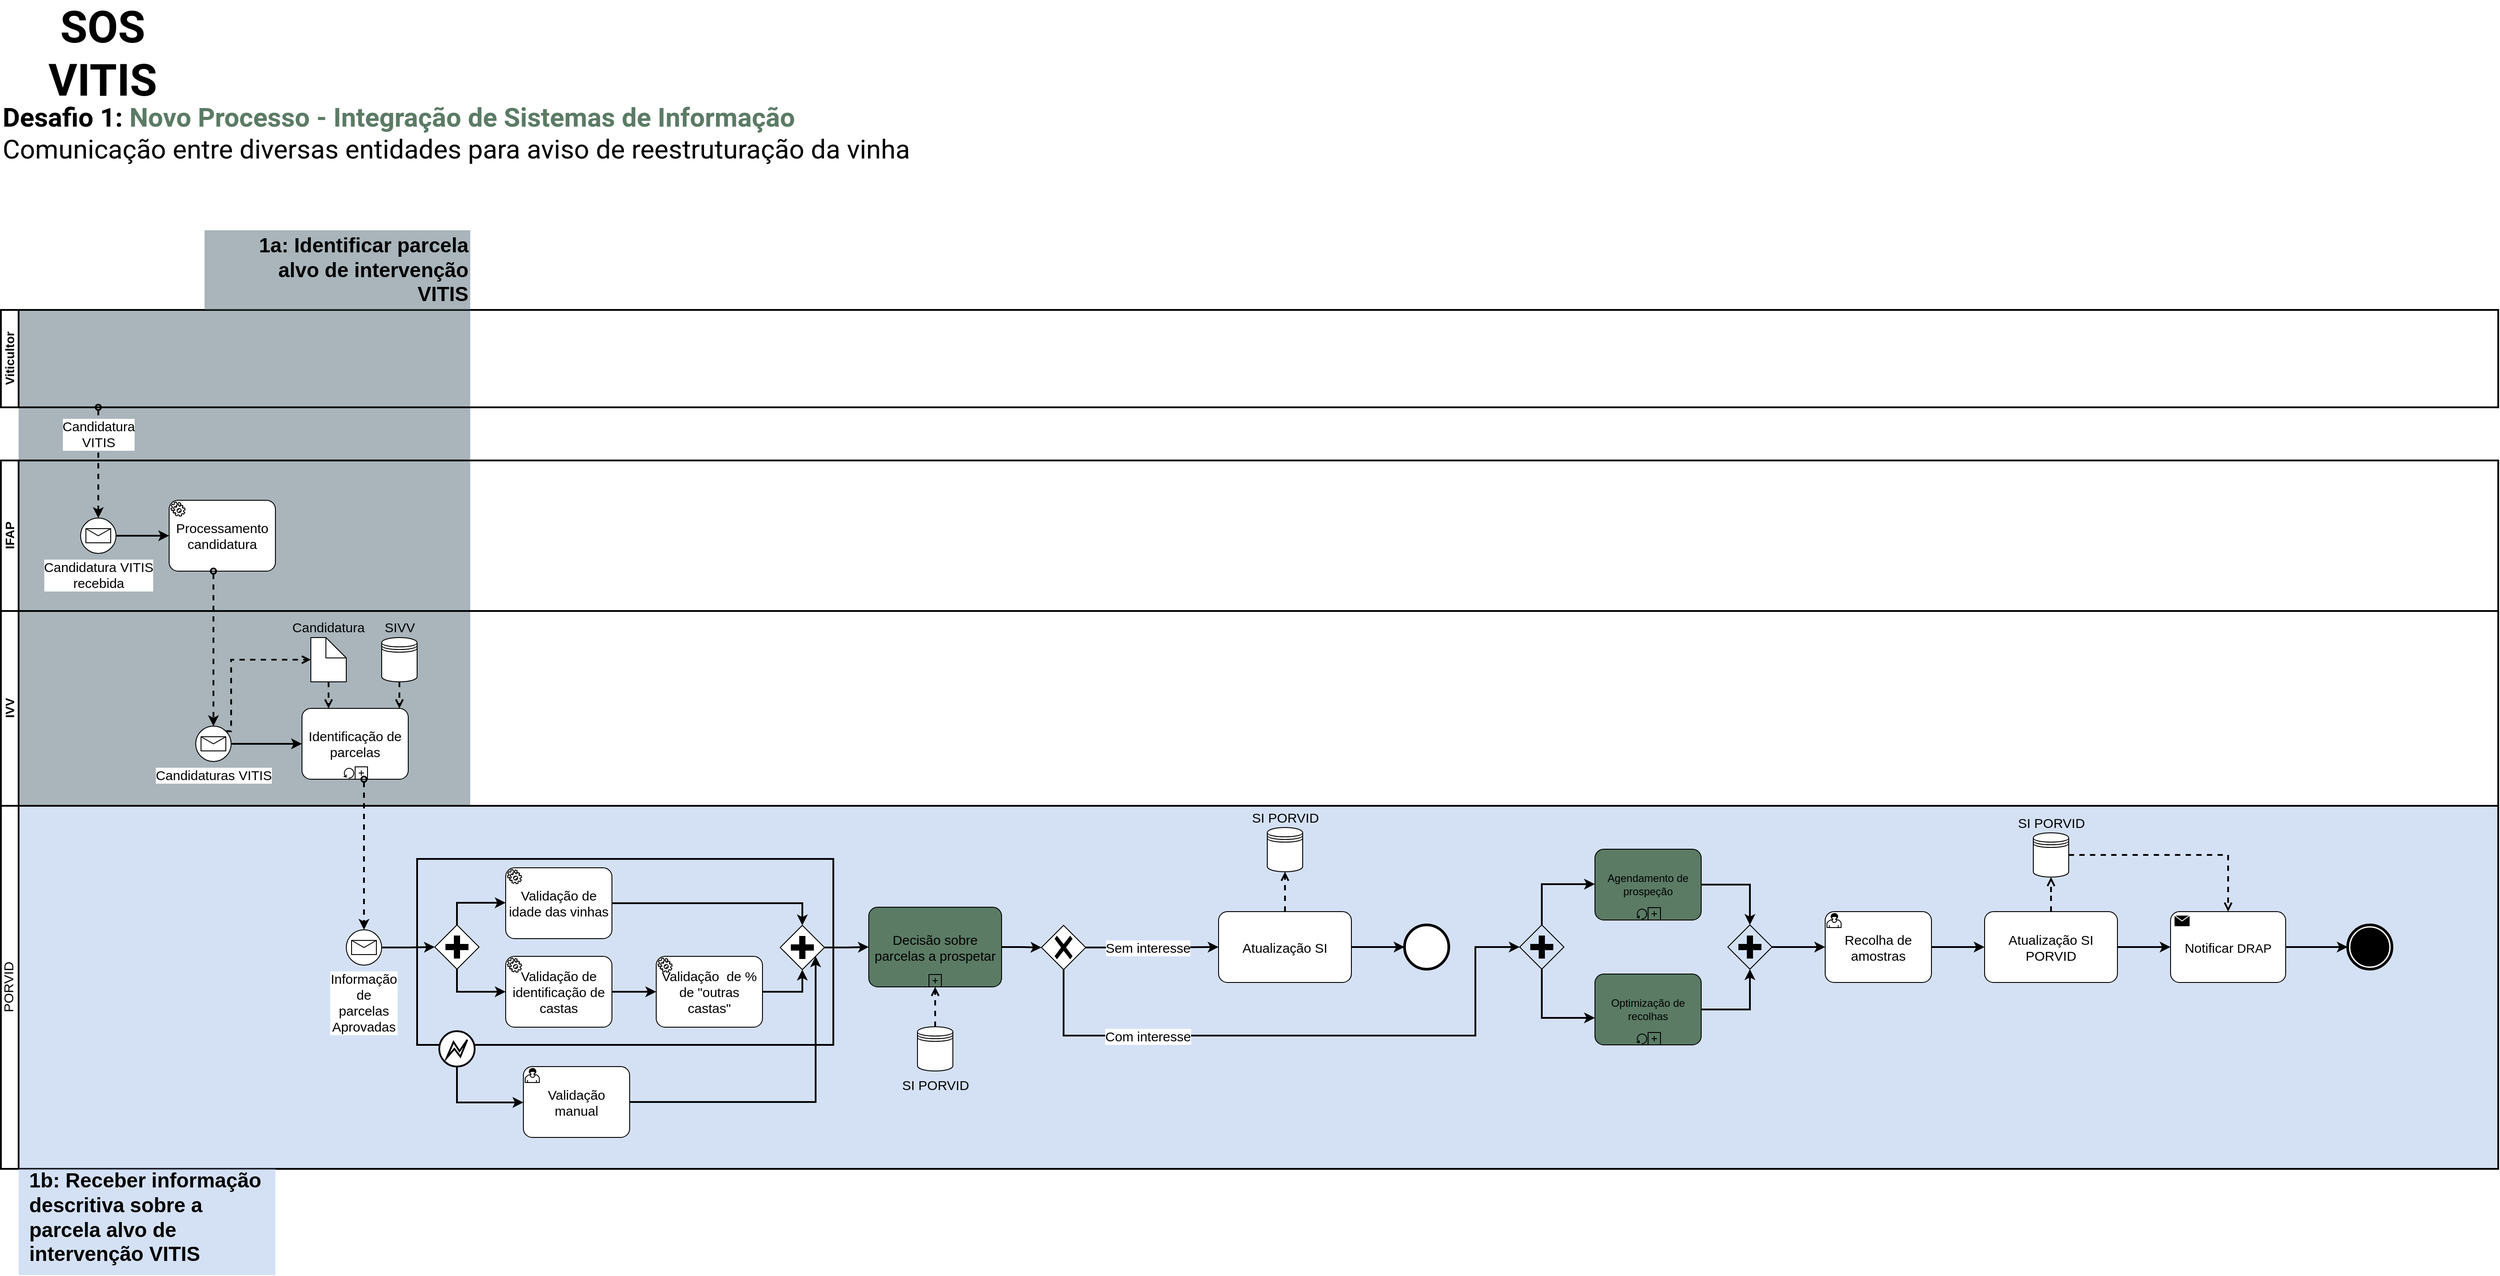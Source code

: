 <mxfile compressed="false" version="15.8.7" type="device">
  <diagram id="prtHgNgQTEPvFCAcTncT" name="Processos Alto Nível">
    <mxGraphModel dx="13500" dy="10913" grid="1" gridSize="10" guides="1" tooltips="1" connect="1" arrows="1" fold="1" page="1" pageScale="1" pageWidth="827" pageHeight="1169" math="0" shadow="0">
      <root>
        <mxCell id="0" />
        <mxCell id="1" parent="0" />
        <mxCell id="8Ae6zeDYgx-UutW48Nks-51" value="" style="rounded=0;whiteSpace=wrap;html=1;labelBackgroundColor=none;fontSize=20;strokeWidth=2;fillColor=#A9C4EB;gradientDirection=south;dashed=1;strokeColor=none;opacity=50;" vertex="1" parent="1">
          <mxGeometry x="60" y="930" width="2800" height="410" as="geometry" />
        </mxCell>
        <mxCell id="8Ae6zeDYgx-UutW48Nks-23" value="" style="rounded=0;whiteSpace=wrap;html=1;labelBackgroundColor=none;fontSize=20;strokeWidth=2;fillColor=#546d78;gradientDirection=south;dashed=1;strokeColor=none;opacity=50;" vertex="1" parent="1">
          <mxGeometry x="60" y="370" width="510" height="560" as="geometry" />
        </mxCell>
        <mxCell id="j8fhtU1hvzyhwvqFzkYq-1" value="&lt;b&gt;IFAP&lt;/b&gt;" style="swimlane;html=1;startSize=20;fontStyle=0;collapsible=0;horizontal=0;swimlaneLine=1;swimlaneFillColor=none;strokeWidth=2;rounded=0;shadow=0;glass=0;fontSize=14;fillColor=none;" parent="1" vertex="1">
          <mxGeometry x="40" y="540" width="2820" height="170" as="geometry" />
        </mxCell>
        <mxCell id="j8fhtU1hvzyhwvqFzkYq-11" style="edgeStyle=orthogonalEdgeStyle;rounded=0;orthogonalLoop=1;jettySize=auto;html=1;fontSize=15;startArrow=none;startFill=0;strokeWidth=2;" parent="j8fhtU1hvzyhwvqFzkYq-1" source="j8fhtU1hvzyhwvqFzkYq-7" target="j8fhtU1hvzyhwvqFzkYq-9" edge="1">
          <mxGeometry relative="1" as="geometry" />
        </mxCell>
        <mxCell id="j8fhtU1hvzyhwvqFzkYq-7" value="&lt;span style=&quot;font-family: &amp;#34;arial&amp;#34; , sans-serif ; font-size: 15px&quot;&gt;Candidatura VITIS&lt;br&gt;recebida&lt;br style=&quot;font-size: 15px&quot;&gt;&lt;/span&gt;" style="points=[[0.145,0.145,0],[0.5,0,0],[0.855,0.145,0],[1,0.5,0],[0.855,0.855,0],[0.5,1,0],[0.145,0.855,0],[0,0.5,0]];shape=mxgraph.bpmn.event;html=1;verticalLabelPosition=bottom;labelBackgroundColor=#ffffff;verticalAlign=top;align=center;perimeter=ellipsePerimeter;outlineConnect=0;aspect=fixed;outline=standard;symbol=message;rounded=0;shadow=0;glass=0;sketch=0;fontSize=15;" parent="j8fhtU1hvzyhwvqFzkYq-1" vertex="1">
          <mxGeometry x="90" y="65" width="40" height="40" as="geometry" />
        </mxCell>
        <mxCell id="j8fhtU1hvzyhwvqFzkYq-9" value="Processamento candidatura" style="points=[[0.25,0,0],[0.5,0,0],[0.75,0,0],[1,0.25,0],[1,0.5,0],[1,0.75,0],[0.75,1,0],[0.5,1,0],[0.25,1,0],[0,0.75,0],[0,0.5,0],[0,0.25,0]];shape=mxgraph.bpmn.task;whiteSpace=wrap;rectStyle=rounded;size=10;taskMarker=service;rounded=0;shadow=0;glass=0;sketch=0;fontSize=15;fillColor=default;" parent="j8fhtU1hvzyhwvqFzkYq-1" vertex="1">
          <mxGeometry x="190" y="45" width="120" height="80" as="geometry" />
        </mxCell>
        <mxCell id="j8fhtU1hvzyhwvqFzkYq-5" value="&lt;b&gt;Viticultor&lt;/b&gt;" style="swimlane;html=1;startSize=20;fontStyle=0;collapsible=0;horizontal=0;swimlaneLine=1;swimlaneFillColor=none;strokeWidth=2;rounded=0;shadow=0;glass=0;fontSize=14;fillColor=none;" parent="1" vertex="1">
          <mxGeometry x="40" y="370" width="2820" height="110" as="geometry" />
        </mxCell>
        <mxCell id="j8fhtU1hvzyhwvqFzkYq-8" value="&lt;span style=&quot;color: rgb(0, 0, 0); font-family: helvetica; font-size: 15px; font-style: normal; font-weight: 400; letter-spacing: normal; text-align: center; text-indent: 0px; text-transform: none; word-spacing: 0px; display: inline; float: none;&quot;&gt;Candidatura &lt;br&gt;VITIS&lt;/span&gt;" style="edgeStyle=orthogonalEdgeStyle;rounded=0;orthogonalLoop=1;jettySize=auto;html=1;entryX=0.5;entryY=0;entryDx=0;entryDy=0;entryPerimeter=0;fontSize=15;dashed=1;startArrow=oval;startFill=0;strokeWidth=2;labelBackgroundColor=default;" parent="1" target="j8fhtU1hvzyhwvqFzkYq-7" edge="1">
          <mxGeometry x="-0.52" relative="1" as="geometry">
            <mxPoint x="150" y="480" as="sourcePoint" />
            <Array as="points">
              <mxPoint x="150" y="480" />
            </Array>
            <mxPoint as="offset" />
          </mxGeometry>
        </mxCell>
        <mxCell id="j8fhtU1hvzyhwvqFzkYq-12" value="&lt;b&gt;IVV&lt;/b&gt;" style="swimlane;html=1;startSize=20;fontStyle=0;collapsible=0;horizontal=0;swimlaneLine=1;swimlaneFillColor=none;strokeWidth=2;rounded=0;shadow=0;glass=0;fontSize=14;fillColor=none;" parent="1" vertex="1">
          <mxGeometry x="40" y="710" width="2820" height="220" as="geometry" />
        </mxCell>
        <mxCell id="j8fhtU1hvzyhwvqFzkYq-19" value="" style="edgeStyle=orthogonalEdgeStyle;rounded=0;jumpStyle=none;orthogonalLoop=1;jettySize=auto;html=1;fontSize=15;startArrow=none;startFill=0;strokeWidth=2;" parent="j8fhtU1hvzyhwvqFzkYq-12" source="j8fhtU1hvzyhwvqFzkYq-14" target="j8fhtU1hvzyhwvqFzkYq-18" edge="1">
          <mxGeometry relative="1" as="geometry" />
        </mxCell>
        <mxCell id="j8fhtU1hvzyhwvqFzkYq-23" style="edgeStyle=orthogonalEdgeStyle;rounded=0;jumpStyle=none;orthogonalLoop=1;jettySize=auto;html=1;entryX=0;entryY=0.5;entryDx=0;entryDy=0;entryPerimeter=0;fontSize=15;startArrow=none;startFill=0;strokeWidth=2;dashed=1;endArrow=open;endFill=0;exitX=0.855;exitY=0.145;exitDx=0;exitDy=0;exitPerimeter=0;" parent="j8fhtU1hvzyhwvqFzkYq-12" source="j8fhtU1hvzyhwvqFzkYq-14" target="j8fhtU1hvzyhwvqFzkYq-22" edge="1">
          <mxGeometry relative="1" as="geometry">
            <Array as="points">
              <mxPoint x="260" y="136" />
              <mxPoint x="260" y="55" />
            </Array>
          </mxGeometry>
        </mxCell>
        <mxCell id="j8fhtU1hvzyhwvqFzkYq-14" value="&lt;font face=&quot;arial, sans-serif&quot;&gt;Candidaturas VITIS&lt;br&gt;&lt;/font&gt;" style="points=[[0.145,0.145,0],[0.5,0,0],[0.855,0.145,0],[1,0.5,0],[0.855,0.855,0],[0.5,1,0],[0.145,0.855,0],[0,0.5,0]];shape=mxgraph.bpmn.event;html=1;verticalLabelPosition=bottom;labelBackgroundColor=#ffffff;verticalAlign=top;align=center;perimeter=ellipsePerimeter;outlineConnect=0;aspect=fixed;outline=standard;symbol=message;rounded=0;shadow=0;glass=0;sketch=0;fontSize=15;" parent="j8fhtU1hvzyhwvqFzkYq-12" vertex="1">
          <mxGeometry x="220" y="130" width="40" height="40" as="geometry" />
        </mxCell>
        <mxCell id="j8fhtU1hvzyhwvqFzkYq-18" value="Identificação de parcelas" style="points=[[0.25,0,0],[0.5,0,0],[0.75,0,0],[1,0.25,0],[1,0.5,0],[1,0.75,0],[0.75,1,0],[0.5,1,0],[0.25,1,0],[0,0.75,0],[0,0.5,0],[0,0.25,0]];shape=mxgraph.bpmn.task;whiteSpace=wrap;rectStyle=rounded;size=10;taskMarker=abstract;isLoopStandard=1;isLoopSub=1;rounded=0;shadow=0;glass=0;sketch=0;fontSize=15;" parent="j8fhtU1hvzyhwvqFzkYq-12" vertex="1">
          <mxGeometry x="340" y="110" width="120" height="80" as="geometry" />
        </mxCell>
        <mxCell id="j8fhtU1hvzyhwvqFzkYq-24" style="edgeStyle=orthogonalEdgeStyle;rounded=0;jumpStyle=none;orthogonalLoop=1;jettySize=auto;html=1;dashed=1;fontSize=15;startArrow=none;startFill=0;endArrow=open;endFill=0;strokeWidth=2;" parent="j8fhtU1hvzyhwvqFzkYq-12" source="j8fhtU1hvzyhwvqFzkYq-22" target="j8fhtU1hvzyhwvqFzkYq-18" edge="1">
          <mxGeometry relative="1" as="geometry">
            <Array as="points">
              <mxPoint x="370" y="80" />
              <mxPoint x="370" y="80" />
            </Array>
          </mxGeometry>
        </mxCell>
        <mxCell id="j8fhtU1hvzyhwvqFzkYq-22" value="Candidatura" style="shape=mxgraph.bpmn.data;labelPosition=center;verticalLabelPosition=top;align=center;verticalAlign=bottom;whiteSpace=wrap;size=23;html=1;rounded=0;shadow=0;glass=0;sketch=0;fontSize=15;" parent="j8fhtU1hvzyhwvqFzkYq-12" vertex="1">
          <mxGeometry x="350" y="30" width="40" height="50" as="geometry" />
        </mxCell>
        <mxCell id="j8fhtU1hvzyhwvqFzkYq-29" style="edgeStyle=orthogonalEdgeStyle;rounded=0;jumpStyle=none;orthogonalLoop=1;jettySize=auto;html=1;fontSize=15;startArrow=none;startFill=0;endArrow=open;endFill=0;strokeWidth=2;dashed=1;" parent="j8fhtU1hvzyhwvqFzkYq-12" source="j8fhtU1hvzyhwvqFzkYq-27" target="j8fhtU1hvzyhwvqFzkYq-18" edge="1">
          <mxGeometry relative="1" as="geometry">
            <mxPoint x="600" y="120" as="targetPoint" />
            <Array as="points">
              <mxPoint x="450" y="90" />
              <mxPoint x="450" y="90" />
            </Array>
          </mxGeometry>
        </mxCell>
        <mxCell id="j8fhtU1hvzyhwvqFzkYq-27" value="SIVV" style="shape=datastore;labelPosition=center;verticalLabelPosition=top;align=center;verticalAlign=bottom;rounded=0;shadow=0;glass=0;sketch=0;fontSize=15;html=1;" parent="j8fhtU1hvzyhwvqFzkYq-12" vertex="1">
          <mxGeometry x="430" y="30" width="40" height="50" as="geometry" />
        </mxCell>
        <mxCell id="j8fhtU1hvzyhwvqFzkYq-16" style="edgeStyle=orthogonalEdgeStyle;rounded=0;orthogonalLoop=1;jettySize=auto;html=1;entryX=0.5;entryY=0;entryDx=0;entryDy=0;entryPerimeter=0;fontSize=15;startArrow=oval;startFill=0;strokeWidth=2;dashed=1;jumpStyle=none;" parent="1" source="j8fhtU1hvzyhwvqFzkYq-9" target="j8fhtU1hvzyhwvqFzkYq-14" edge="1">
          <mxGeometry relative="1" as="geometry">
            <Array as="points">
              <mxPoint x="280" y="800" />
              <mxPoint x="280" y="800" />
            </Array>
          </mxGeometry>
        </mxCell>
        <mxCell id="j8fhtU1hvzyhwvqFzkYq-30" value="PORVID" style="swimlane;html=1;startSize=20;fontStyle=0;collapsible=0;horizontal=0;swimlaneLine=1;swimlaneFillColor=none;strokeWidth=2;rounded=0;shadow=0;glass=0;sketch=0;fontSize=15;align=center;verticalAlign=bottom;fillColor=none;" parent="1" vertex="1">
          <mxGeometry x="40" y="930" width="2820" height="410" as="geometry" />
        </mxCell>
        <mxCell id="8Ae6zeDYgx-UutW48Nks-45" style="edgeStyle=orthogonalEdgeStyle;rounded=0;orthogonalLoop=1;jettySize=auto;html=1;fontSize=20;fontColor=#000000;endArrow=classic;endFill=1;strokeWidth=2;" edge="1" parent="j8fhtU1hvzyhwvqFzkYq-30" source="j8fhtU1hvzyhwvqFzkYq-31" target="8Ae6zeDYgx-UutW48Nks-5">
          <mxGeometry relative="1" as="geometry" />
        </mxCell>
        <mxCell id="j8fhtU1hvzyhwvqFzkYq-31" value="&lt;font face=&quot;arial, sans-serif&quot;&gt;Informação de parcelas Aprovadas&lt;br&gt;&lt;/font&gt;" style="points=[[0.145,0.145,0],[0.5,0,0],[0.855,0.145,0],[1,0.5,0],[0.855,0.855,0],[0.5,1,0],[0.145,0.855,0],[0,0.5,0]];shape=mxgraph.bpmn.event;html=1;verticalLabelPosition=bottom;labelBackgroundColor=#ffffff;verticalAlign=top;align=center;perimeter=ellipsePerimeter;outlineConnect=0;aspect=fixed;outline=standard;symbol=message;rounded=0;shadow=0;glass=0;sketch=0;fontSize=15;whiteSpace=wrap;" parent="j8fhtU1hvzyhwvqFzkYq-30" vertex="1">
          <mxGeometry x="390" y="140" width="40" height="40" as="geometry" />
        </mxCell>
        <mxCell id="j8fhtU1hvzyhwvqFzkYq-58" value="Sem interesse" style="edgeStyle=orthogonalEdgeStyle;rounded=0;jumpStyle=none;orthogonalLoop=1;jettySize=auto;html=1;fontSize=15;startArrow=none;startFill=0;endArrow=classic;endFill=1;strokeWidth=2;entryX=0;entryY=0.5;entryDx=0;entryDy=0;entryPerimeter=0;" parent="j8fhtU1hvzyhwvqFzkYq-30" source="j8fhtU1hvzyhwvqFzkYq-49" target="8Ae6zeDYgx-UutW48Nks-26" edge="1">
          <mxGeometry x="-0.067" relative="1" as="geometry">
            <mxPoint x="1455" y="160" as="targetPoint" />
            <mxPoint as="offset" />
          </mxGeometry>
        </mxCell>
        <mxCell id="j8fhtU1hvzyhwvqFzkYq-59" value="Com interesse" style="edgeStyle=orthogonalEdgeStyle;rounded=0;jumpStyle=none;orthogonalLoop=1;jettySize=auto;html=1;fontSize=15;startArrow=none;startFill=0;endArrow=classic;endFill=1;strokeWidth=2;" parent="j8fhtU1hvzyhwvqFzkYq-30" source="j8fhtU1hvzyhwvqFzkYq-49" target="j8fhtU1hvzyhwvqFzkYq-98" edge="1">
          <mxGeometry x="-0.508" relative="1" as="geometry">
            <mxPoint x="1285" y="449.5" as="targetPoint" />
            <Array as="points">
              <mxPoint x="1200" y="259.5" />
              <mxPoint x="1665" y="259.5" />
              <mxPoint x="1665" y="159.5" />
            </Array>
            <mxPoint as="offset" />
          </mxGeometry>
        </mxCell>
        <mxCell id="j8fhtU1hvzyhwvqFzkYq-49" value="" style="points=[[0.25,0.25,0],[0.5,0,0],[0.75,0.25,0],[1,0.5,0],[0.75,0.75,0],[0.5,1,0],[0.25,0.75,0],[0,0.5,0]];shape=mxgraph.bpmn.gateway2;html=1;verticalLabelPosition=bottom;labelBackgroundColor=#ffffff;verticalAlign=top;align=center;perimeter=rhombusPerimeter;outlineConnect=0;outline=none;symbol=none;gwType=exclusive;rounded=0;shadow=0;glass=0;sketch=0;fontSize=15;" parent="j8fhtU1hvzyhwvqFzkYq-30" vertex="1">
          <mxGeometry x="1175" y="135" width="50" height="50" as="geometry" />
        </mxCell>
        <mxCell id="j8fhtU1hvzyhwvqFzkYq-61" value="" style="points=[[0.145,0.145,0],[0.5,0,0],[0.855,0.145,0],[1,0.5,0],[0.855,0.855,0],[0.5,1,0],[0.145,0.855,0],[0,0.5,0]];shape=mxgraph.bpmn.event;html=1;verticalLabelPosition=bottom;labelBackgroundColor=#ffffff;verticalAlign=top;align=center;perimeter=ellipsePerimeter;outlineConnect=0;aspect=fixed;outline=end;symbol=terminate2;rounded=0;shadow=0;glass=0;sketch=0;fontSize=15;" parent="j8fhtU1hvzyhwvqFzkYq-30" vertex="1">
          <mxGeometry x="1585" y="134.5" width="50" height="50" as="geometry" />
        </mxCell>
        <mxCell id="IbKYtC_3RCh5xxz1OneK-45" style="edgeStyle=orthogonalEdgeStyle;rounded=0;orthogonalLoop=1;jettySize=auto;html=1;dashed=1;endArrow=open;endFill=0;strokeWidth=2;" parent="j8fhtU1hvzyhwvqFzkYq-30" source="j8fhtU1hvzyhwvqFzkYq-68" target="j8fhtU1hvzyhwvqFzkYq-91" edge="1">
          <mxGeometry relative="1" as="geometry" />
        </mxCell>
        <mxCell id="j8fhtU1hvzyhwvqFzkYq-68" value="SI PORVID" style="shape=datastore;labelPosition=center;verticalLabelPosition=bottom;align=center;verticalAlign=top;rounded=0;shadow=0;glass=0;sketch=0;fontSize=15;html=1;" parent="j8fhtU1hvzyhwvqFzkYq-30" vertex="1">
          <mxGeometry x="1035" y="249.5" width="40" height="50" as="geometry" />
        </mxCell>
        <mxCell id="8Ae6zeDYgx-UutW48Nks-33" style="edgeStyle=orthogonalEdgeStyle;rounded=0;orthogonalLoop=1;jettySize=auto;html=1;fontSize=20;fontColor=#000000;endArrow=classic;endFill=1;strokeWidth=2;" edge="1" parent="j8fhtU1hvzyhwvqFzkYq-30" source="j8fhtU1hvzyhwvqFzkYq-98" target="8Ae6zeDYgx-UutW48Nks-31">
          <mxGeometry relative="1" as="geometry">
            <Array as="points">
              <mxPoint x="1740" y="88.5" />
            </Array>
          </mxGeometry>
        </mxCell>
        <mxCell id="8Ae6zeDYgx-UutW48Nks-34" style="edgeStyle=orthogonalEdgeStyle;rounded=0;orthogonalLoop=1;jettySize=auto;html=1;fontSize=20;fontColor=#000000;endArrow=classic;endFill=1;strokeWidth=2;" edge="1" parent="j8fhtU1hvzyhwvqFzkYq-30" source="j8fhtU1hvzyhwvqFzkYq-98" target="al4PJ4pm5zgEQlfIhQZX-3">
          <mxGeometry relative="1" as="geometry">
            <Array as="points">
              <mxPoint x="1740" y="239.5" />
            </Array>
          </mxGeometry>
        </mxCell>
        <mxCell id="j8fhtU1hvzyhwvqFzkYq-98" value="" style="points=[[0.25,0.25,0],[0.5,0,0],[0.75,0.25,0],[1,0.5,0],[0.75,0.75,0],[0.5,1,0],[0.25,0.75,0],[0,0.5,0]];shape=mxgraph.bpmn.gateway2;html=1;verticalLabelPosition=bottom;labelBackgroundColor=#ffffff;verticalAlign=top;align=center;perimeter=rhombusPerimeter;outlineConnect=0;outline=none;symbol=none;gwType=parallel;rounded=0;shadow=0;glass=0;sketch=0;fontSize=15;fillColor=none;" parent="j8fhtU1hvzyhwvqFzkYq-30" vertex="1">
          <mxGeometry x="1715" y="134.5" width="50" height="50" as="geometry" />
        </mxCell>
        <mxCell id="IbKYtC_3RCh5xxz1OneK-177" style="edgeStyle=orthogonalEdgeStyle;rounded=0;jumpStyle=arc;orthogonalLoop=1;jettySize=auto;html=1;labelBackgroundColor=default;fontSize=15;startArrow=none;startFill=0;endArrow=classic;endFill=1;strokeWidth=2;" parent="j8fhtU1hvzyhwvqFzkYq-30" source="j8fhtU1hvzyhwvqFzkYq-77" target="IbKYtC_3RCh5xxz1OneK-175" edge="1">
          <mxGeometry relative="1" as="geometry" />
        </mxCell>
        <mxCell id="j8fhtU1hvzyhwvqFzkYq-77" value="Recolha de amostras" style="points=[[0.25,0,0],[0.5,0,0],[0.75,0,0],[1,0.25,0],[1,0.5,0],[1,0.75,0],[0.75,1,0],[0.5,1,0],[0.25,1,0],[0,0.75,0],[0,0.5,0],[0,0.25,0]];shape=mxgraph.bpmn.task;whiteSpace=wrap;rectStyle=rounded;size=10;taskMarker=user;rounded=0;shadow=0;glass=0;sketch=0;fontSize=15;align=center;verticalAlign=middle;html=1;" parent="j8fhtU1hvzyhwvqFzkYq-30" vertex="1">
          <mxGeometry x="2060" y="119.5" width="120" height="80" as="geometry" />
        </mxCell>
        <mxCell id="8Ae6zeDYgx-UutW48Nks-37" style="edgeStyle=orthogonalEdgeStyle;rounded=0;orthogonalLoop=1;jettySize=auto;html=1;fontSize=20;fontColor=#000000;endArrow=classic;endFill=1;strokeWidth=2;" edge="1" parent="j8fhtU1hvzyhwvqFzkYq-30" source="al4PJ4pm5zgEQlfIhQZX-3" target="8Ae6zeDYgx-UutW48Nks-35">
          <mxGeometry relative="1" as="geometry" />
        </mxCell>
        <mxCell id="al4PJ4pm5zgEQlfIhQZX-3" value="Optimização de recolhas" style="points=[[0.25,0,0],[0.5,0,0],[0.75,0,0],[1,0.25,0],[1,0.5,0],[1,0.75,0],[0.75,1,0],[0.5,1,0],[0.25,1,0],[0,0.75,0],[0,0.5,0],[0,0.25,0]];shape=mxgraph.bpmn.task;whiteSpace=wrap;rectStyle=rounded;size=10;taskMarker=abstract;isLoopStandard=1;isLoopSub=1;fillColor=#5b7b65;" parent="j8fhtU1hvzyhwvqFzkYq-30" vertex="1">
          <mxGeometry x="1800" y="190" width="120" height="80" as="geometry" />
        </mxCell>
        <mxCell id="IbKYtC_3RCh5xxz1OneK-46" style="edgeStyle=orthogonalEdgeStyle;rounded=0;orthogonalLoop=1;jettySize=auto;html=1;endArrow=classic;endFill=1;strokeWidth=2;" parent="j8fhtU1hvzyhwvqFzkYq-30" source="j8fhtU1hvzyhwvqFzkYq-91" target="j8fhtU1hvzyhwvqFzkYq-49" edge="1">
          <mxGeometry relative="1" as="geometry" />
        </mxCell>
        <mxCell id="j8fhtU1hvzyhwvqFzkYq-91" value="&lt;span&gt;Decisão sobre parcelas a prospetar&lt;/span&gt;" style="points=[[0.25,0,0],[0.5,0,0],[0.75,0,0],[1,0.25,0],[1,0.5,0],[1,0.75,0],[0.75,1,0],[0.5,1,0],[0.25,1,0],[0,0.75,0],[0,0.5,0],[0,0.25,0]];shape=mxgraph.bpmn.task;whiteSpace=wrap;rectStyle=rounded;size=10;taskMarker=abstract;isLoopSub=1;rounded=0;shadow=0;glass=0;sketch=0;fontSize=15;align=center;verticalAlign=middle;html=1;fillColor=#5B7B65;strokeColor=default;" parent="j8fhtU1hvzyhwvqFzkYq-30" vertex="1">
          <mxGeometry x="980" y="114.5" width="150" height="90" as="geometry" />
        </mxCell>
        <mxCell id="IbKYtC_3RCh5xxz1OneK-184" style="edgeStyle=orthogonalEdgeStyle;rounded=0;jumpStyle=arc;orthogonalLoop=1;jettySize=auto;html=1;labelBackgroundColor=default;fontSize=15;startArrow=none;startFill=0;endArrow=open;endFill=0;strokeWidth=2;dashed=1;" parent="j8fhtU1hvzyhwvqFzkYq-30" source="IbKYtC_3RCh5xxz1OneK-175" target="IbKYtC_3RCh5xxz1OneK-182" edge="1">
          <mxGeometry relative="1" as="geometry" />
        </mxCell>
        <mxCell id="IbKYtC_3RCh5xxz1OneK-186" style="edgeStyle=orthogonalEdgeStyle;rounded=0;jumpStyle=arc;orthogonalLoop=1;jettySize=auto;html=1;labelBackgroundColor=default;fontSize=15;startArrow=none;startFill=0;endArrow=classic;endFill=1;strokeWidth=2;" parent="j8fhtU1hvzyhwvqFzkYq-30" source="IbKYtC_3RCh5xxz1OneK-175" target="IbKYtC_3RCh5xxz1OneK-185" edge="1">
          <mxGeometry relative="1" as="geometry" />
        </mxCell>
        <mxCell id="IbKYtC_3RCh5xxz1OneK-175" value="Atualização SI PORVID" style="points=[[0.25,0,0],[0.5,0,0],[0.75,0,0],[1,0.25,0],[1,0.5,0],[1,0.75,0],[0.75,1,0],[0.5,1,0],[0.25,1,0],[0,0.75,0],[0,0.5,0],[0,0.25,0]];shape=mxgraph.bpmn.task;whiteSpace=wrap;rectStyle=rounded;size=10;taskMarker=abstract;rounded=0;shadow=0;glass=0;sketch=0;fontSize=15;align=center;verticalAlign=middle;html=1;" parent="j8fhtU1hvzyhwvqFzkYq-30" vertex="1">
          <mxGeometry x="2240" y="119.5" width="150" height="80" as="geometry" />
        </mxCell>
        <mxCell id="8Ae6zeDYgx-UutW48Nks-49" style="edgeStyle=orthogonalEdgeStyle;rounded=0;orthogonalLoop=1;jettySize=auto;html=1;fontSize=20;fontColor=#000000;endArrow=open;endFill=0;strokeWidth=2;dashed=1;" edge="1" parent="j8fhtU1hvzyhwvqFzkYq-30" source="IbKYtC_3RCh5xxz1OneK-182" target="IbKYtC_3RCh5xxz1OneK-185">
          <mxGeometry relative="1" as="geometry" />
        </mxCell>
        <mxCell id="IbKYtC_3RCh5xxz1OneK-182" value="SI PORVID" style="shape=datastore;labelPosition=center;verticalLabelPosition=top;align=center;verticalAlign=bottom;rounded=0;shadow=0;glass=0;sketch=0;fontSize=15;html=1;" parent="j8fhtU1hvzyhwvqFzkYq-30" vertex="1">
          <mxGeometry x="2295" y="30.5" width="40" height="50" as="geometry" />
        </mxCell>
        <mxCell id="IbKYtC_3RCh5xxz1OneK-185" value="Notificar&amp;nbsp;&lt;span style=&quot;font-size: 14px&quot;&gt;DRAP&lt;/span&gt;" style="points=[[0.25,0,0],[0.5,0,0],[0.75,0,0],[1,0.25,0],[1,0.5,0],[1,0.75,0],[0.75,1,0],[0.5,1,0],[0.25,1,0],[0,0.75,0],[0,0.5,0],[0,0.25,0]];shape=mxgraph.bpmn.task;whiteSpace=wrap;rectStyle=rounded;size=10;taskMarker=send;rounded=0;shadow=0;glass=0;sketch=0;fontSize=15;align=center;verticalAlign=middle;html=1;" parent="j8fhtU1hvzyhwvqFzkYq-30" vertex="1">
          <mxGeometry x="2450" y="119.5" width="130" height="80" as="geometry" />
        </mxCell>
        <mxCell id="8Ae6zeDYgx-UutW48Nks-5" value="" style="points=[[0.25,0.25,0],[0.5,0,0],[0.75,0.25,0],[1,0.5,0],[0.75,0.75,0],[0.5,1,0],[0.25,0.75,0],[0,0.5,0]];shape=mxgraph.bpmn.gateway2;html=1;verticalLabelPosition=bottom;labelBackgroundColor=#ffffff;verticalAlign=top;align=center;perimeter=rhombusPerimeter;outlineConnect=0;outline=none;symbol=none;gwType=parallel;rounded=0;shadow=0;glass=0;sketch=0;fontSize=15;" vertex="1" parent="j8fhtU1hvzyhwvqFzkYq-30">
          <mxGeometry x="490" y="134.5" width="50" height="50" as="geometry" />
        </mxCell>
        <mxCell id="8Ae6zeDYgx-UutW48Nks-8" value="Validação de identificação de castas" style="points=[[0.25,0,0],[0.5,0,0],[0.75,0,0],[1,0.25,0],[1,0.5,0],[1,0.75,0],[0.75,1,0],[0.5,1,0],[0.25,1,0],[0,0.75,0],[0,0.5,0],[0,0.25,0]];shape=mxgraph.bpmn.task;whiteSpace=wrap;rectStyle=rounded;size=10;taskMarker=service;rounded=0;shadow=0;glass=0;sketch=0;fontSize=15;align=center;verticalAlign=middle;html=1;" vertex="1" parent="j8fhtU1hvzyhwvqFzkYq-30">
          <mxGeometry x="570" y="170" width="120" height="80" as="geometry" />
        </mxCell>
        <mxCell id="8Ae6zeDYgx-UutW48Nks-4" style="edgeStyle=orthogonalEdgeStyle;rounded=0;jumpStyle=none;orthogonalLoop=1;jettySize=auto;html=1;fontSize=15;startArrow=none;startFill=0;endArrow=classic;endFill=1;strokeWidth=2;entryX=0;entryY=0.5;entryDx=0;entryDy=0;entryPerimeter=0;" edge="1" parent="j8fhtU1hvzyhwvqFzkYq-30" source="8Ae6zeDYgx-UutW48Nks-5" target="8Ae6zeDYgx-UutW48Nks-8">
          <mxGeometry relative="1" as="geometry">
            <mxPoint x="463" y="-660.5" as="targetPoint" />
            <Array as="points">
              <mxPoint x="515" y="209.5" />
            </Array>
          </mxGeometry>
        </mxCell>
        <mxCell id="8Ae6zeDYgx-UutW48Nks-46" style="edgeStyle=orthogonalEdgeStyle;rounded=0;orthogonalLoop=1;jettySize=auto;html=1;fontSize=20;fontColor=#000000;endArrow=classic;endFill=1;strokeWidth=2;" edge="1" parent="j8fhtU1hvzyhwvqFzkYq-30" source="8Ae6zeDYgx-UutW48Nks-10" target="8Ae6zeDYgx-UutW48Nks-12">
          <mxGeometry relative="1" as="geometry">
            <Array as="points">
              <mxPoint x="905" y="210" />
            </Array>
          </mxGeometry>
        </mxCell>
        <mxCell id="8Ae6zeDYgx-UutW48Nks-10" value="Validação&amp;nbsp; de % de &quot;outras castas&quot;" style="points=[[0.25,0,0],[0.5,0,0],[0.75,0,0],[1,0.25,0],[1,0.5,0],[1,0.75,0],[0.75,1,0],[0.5,1,0],[0.25,1,0],[0,0.75,0],[0,0.5,0],[0,0.25,0]];shape=mxgraph.bpmn.task;whiteSpace=wrap;rectStyle=rounded;size=10;taskMarker=service;rounded=0;shadow=0;glass=0;sketch=0;fontSize=15;align=center;verticalAlign=middle;html=1;" vertex="1" parent="j8fhtU1hvzyhwvqFzkYq-30">
          <mxGeometry x="740" y="170" width="120" height="80" as="geometry" />
        </mxCell>
        <mxCell id="8Ae6zeDYgx-UutW48Nks-7" style="edgeStyle=orthogonalEdgeStyle;rounded=0;jumpStyle=none;orthogonalLoop=1;jettySize=auto;html=1;fontSize=15;startArrow=none;startFill=0;endArrow=classic;endFill=1;strokeWidth=2;" edge="1" parent="j8fhtU1hvzyhwvqFzkYq-30" source="8Ae6zeDYgx-UutW48Nks-8" target="8Ae6zeDYgx-UutW48Nks-10">
          <mxGeometry relative="1" as="geometry" />
        </mxCell>
        <mxCell id="8Ae6zeDYgx-UutW48Nks-22" style="edgeStyle=orthogonalEdgeStyle;rounded=0;orthogonalLoop=1;jettySize=auto;html=1;fontSize=40;fontColor=#546d78;strokeWidth=2;" edge="1" parent="j8fhtU1hvzyhwvqFzkYq-30" source="8Ae6zeDYgx-UutW48Nks-12" target="j8fhtU1hvzyhwvqFzkYq-91">
          <mxGeometry relative="1" as="geometry" />
        </mxCell>
        <mxCell id="8Ae6zeDYgx-UutW48Nks-12" value="" style="points=[[0.25,0.25,0],[0.5,0,0],[0.75,0.25,0],[1,0.5,0],[0.75,0.75,0],[0.5,1,0],[0.25,0.75,0],[0,0.5,0]];shape=mxgraph.bpmn.gateway2;html=1;verticalLabelPosition=bottom;labelBackgroundColor=#ffffff;verticalAlign=top;align=center;perimeter=rhombusPerimeter;outlineConnect=0;outline=none;symbol=none;gwType=parallel;rounded=0;shadow=0;glass=0;sketch=0;fontSize=15;" vertex="1" parent="j8fhtU1hvzyhwvqFzkYq-30">
          <mxGeometry x="880" y="135" width="50" height="50" as="geometry" />
        </mxCell>
        <mxCell id="8Ae6zeDYgx-UutW48Nks-47" style="edgeStyle=orthogonalEdgeStyle;rounded=0;orthogonalLoop=1;jettySize=auto;html=1;fontSize=20;fontColor=#000000;endArrow=classic;endFill=1;strokeWidth=2;" edge="1" parent="j8fhtU1hvzyhwvqFzkYq-30" source="8Ae6zeDYgx-UutW48Nks-17" target="8Ae6zeDYgx-UutW48Nks-12">
          <mxGeometry relative="1" as="geometry">
            <Array as="points">
              <mxPoint x="905" y="110" />
            </Array>
          </mxGeometry>
        </mxCell>
        <mxCell id="8Ae6zeDYgx-UutW48Nks-17" value="Validação de idade das vinhas" style="points=[[0.25,0,0],[0.5,0,0],[0.75,0,0],[1,0.25,0],[1,0.5,0],[1,0.75,0],[0.75,1,0],[0.5,1,0],[0.25,1,0],[0,0.75,0],[0,0.5,0],[0,0.25,0]];shape=mxgraph.bpmn.task;whiteSpace=wrap;rectStyle=rounded;size=10;taskMarker=service;rounded=0;shadow=0;glass=0;sketch=0;fontSize=15;align=center;verticalAlign=middle;html=1;" vertex="1" parent="j8fhtU1hvzyhwvqFzkYq-30">
          <mxGeometry x="570" y="70" width="120" height="80" as="geometry" />
        </mxCell>
        <mxCell id="8Ae6zeDYgx-UutW48Nks-3" style="edgeStyle=orthogonalEdgeStyle;rounded=0;jumpStyle=none;orthogonalLoop=1;jettySize=auto;html=1;fontSize=15;startArrow=none;startFill=0;endArrow=classic;endFill=1;strokeWidth=2;" edge="1" parent="j8fhtU1hvzyhwvqFzkYq-30" source="8Ae6zeDYgx-UutW48Nks-5" target="8Ae6zeDYgx-UutW48Nks-17">
          <mxGeometry relative="1" as="geometry">
            <Array as="points">
              <mxPoint x="515" y="109.5" />
            </Array>
            <mxPoint x="553" y="-930.5" as="targetPoint" />
          </mxGeometry>
        </mxCell>
        <mxCell id="8Ae6zeDYgx-UutW48Nks-29" style="edgeStyle=orthogonalEdgeStyle;rounded=0;orthogonalLoop=1;jettySize=auto;html=1;fontSize=20;fontColor=#000000;strokeWidth=2;endArrow=open;endFill=0;dashed=1;" edge="1" parent="j8fhtU1hvzyhwvqFzkYq-30" source="8Ae6zeDYgx-UutW48Nks-26" target="8Ae6zeDYgx-UutW48Nks-27">
          <mxGeometry relative="1" as="geometry" />
        </mxCell>
        <mxCell id="8Ae6zeDYgx-UutW48Nks-30" style="edgeStyle=orthogonalEdgeStyle;rounded=0;orthogonalLoop=1;jettySize=auto;html=1;fontSize=20;fontColor=#000000;endArrow=classic;endFill=1;strokeWidth=2;" edge="1" parent="j8fhtU1hvzyhwvqFzkYq-30" source="8Ae6zeDYgx-UutW48Nks-26" target="j8fhtU1hvzyhwvqFzkYq-61">
          <mxGeometry relative="1" as="geometry" />
        </mxCell>
        <mxCell id="8Ae6zeDYgx-UutW48Nks-26" value="Atualização SI" style="points=[[0.25,0,0],[0.5,0,0],[0.75,0,0],[1,0.25,0],[1,0.5,0],[1,0.75,0],[0.75,1,0],[0.5,1,0],[0.25,1,0],[0,0.75,0],[0,0.5,0],[0,0.25,0]];shape=mxgraph.bpmn.task;whiteSpace=wrap;rectStyle=rounded;size=10;taskMarker=abstract;rounded=0;shadow=0;glass=0;sketch=0;fontSize=15;align=center;verticalAlign=middle;html=1;" vertex="1" parent="j8fhtU1hvzyhwvqFzkYq-30">
          <mxGeometry x="1375" y="119.5" width="150" height="80" as="geometry" />
        </mxCell>
        <mxCell id="8Ae6zeDYgx-UutW48Nks-27" value="SI PORVID" style="shape=datastore;labelPosition=center;verticalLabelPosition=top;align=center;verticalAlign=bottom;rounded=0;shadow=0;glass=0;sketch=0;fontSize=15;html=1;" vertex="1" parent="j8fhtU1hvzyhwvqFzkYq-30">
          <mxGeometry x="1430" y="24.5" width="40" height="50" as="geometry" />
        </mxCell>
        <mxCell id="8Ae6zeDYgx-UutW48Nks-36" style="edgeStyle=orthogonalEdgeStyle;rounded=0;orthogonalLoop=1;jettySize=auto;html=1;fontSize=20;fontColor=#000000;endArrow=classic;endFill=1;strokeWidth=2;" edge="1" parent="j8fhtU1hvzyhwvqFzkYq-30" source="8Ae6zeDYgx-UutW48Nks-31" target="8Ae6zeDYgx-UutW48Nks-35">
          <mxGeometry relative="1" as="geometry" />
        </mxCell>
        <mxCell id="8Ae6zeDYgx-UutW48Nks-31" value="Agendamento de prospeção" style="points=[[0.25,0,0],[0.5,0,0],[0.75,0,0],[1,0.25,0],[1,0.5,0],[1,0.75,0],[0.75,1,0],[0.5,1,0],[0.25,1,0],[0,0.75,0],[0,0.5,0],[0,0.25,0]];shape=mxgraph.bpmn.task;whiteSpace=wrap;rectStyle=rounded;size=10;taskMarker=abstract;isLoopStandard=1;isLoopSub=1;fillColor=#5b7b65;" vertex="1" parent="j8fhtU1hvzyhwvqFzkYq-30">
          <mxGeometry x="1800" y="49" width="120" height="80" as="geometry" />
        </mxCell>
        <mxCell id="8Ae6zeDYgx-UutW48Nks-38" style="edgeStyle=orthogonalEdgeStyle;rounded=0;orthogonalLoop=1;jettySize=auto;html=1;fontSize=20;fontColor=#000000;endArrow=classic;endFill=1;strokeWidth=2;" edge="1" parent="j8fhtU1hvzyhwvqFzkYq-30" source="8Ae6zeDYgx-UutW48Nks-35" target="j8fhtU1hvzyhwvqFzkYq-77">
          <mxGeometry relative="1" as="geometry" />
        </mxCell>
        <mxCell id="8Ae6zeDYgx-UutW48Nks-35" value="" style="points=[[0.25,0.25,0],[0.5,0,0],[0.75,0.25,0],[1,0.5,0],[0.75,0.75,0],[0.5,1,0],[0.25,0.75,0],[0,0.5,0]];shape=mxgraph.bpmn.gateway2;html=1;verticalLabelPosition=bottom;labelBackgroundColor=#ffffff;verticalAlign=top;align=center;perimeter=rhombusPerimeter;outlineConnect=0;outline=none;symbol=none;gwType=parallel;rounded=0;shadow=0;glass=0;sketch=0;fontSize=15;fillColor=none;" vertex="1" parent="j8fhtU1hvzyhwvqFzkYq-30">
          <mxGeometry x="1950" y="134.5" width="50" height="50" as="geometry" />
        </mxCell>
        <mxCell id="IbKYtC_3RCh5xxz1OneK-66" value="" style="points=[[0.145,0.145,0],[0.5,0,0],[0.855,0.145,0],[1,0.5,0],[0.855,0.855,0],[0.5,1,0],[0.145,0.855,0],[0,0.5,0]];shape=mxgraph.bpmn.event;html=1;verticalLabelPosition=bottom;labelBackgroundColor=#ffffff;verticalAlign=top;align=center;perimeter=ellipsePerimeter;outlineConnect=0;aspect=fixed;outline=end;symbol=terminate;fontSize=15;" parent="j8fhtU1hvzyhwvqFzkYq-30" vertex="1">
          <mxGeometry x="2650" y="134.5" width="50" height="50" as="geometry" />
        </mxCell>
        <mxCell id="IbKYtC_3RCh5xxz1OneK-187" style="edgeStyle=orthogonalEdgeStyle;rounded=0;jumpStyle=arc;orthogonalLoop=1;jettySize=auto;html=1;labelBackgroundColor=default;fontSize=15;startArrow=none;startFill=0;endArrow=classic;endFill=1;strokeWidth=2;" parent="j8fhtU1hvzyhwvqFzkYq-30" source="IbKYtC_3RCh5xxz1OneK-185" target="IbKYtC_3RCh5xxz1OneK-66" edge="1">
          <mxGeometry relative="1" as="geometry">
            <mxPoint x="2640.0" y="159.5" as="targetPoint" />
          </mxGeometry>
        </mxCell>
        <mxCell id="8Ae6zeDYgx-UutW48Nks-42" value="" style="swimlane;html=1;startSize=20;fontStyle=0;collapsible=0;horizontal=1;swimlaneLine=0;fillColor=none;fontSize=20;fontColor=#000000;strokeColor=default;strokeWidth=2;" vertex="1" parent="j8fhtU1hvzyhwvqFzkYq-30">
          <mxGeometry x="470" y="60" width="470" height="210" as="geometry" />
        </mxCell>
        <mxCell id="8Ae6zeDYgx-UutW48Nks-44" style="edgeStyle=orthogonalEdgeStyle;rounded=0;orthogonalLoop=1;jettySize=auto;html=1;fontSize=20;fontColor=#000000;endArrow=classic;endFill=1;strokeWidth=2;" edge="1" parent="j8fhtU1hvzyhwvqFzkYq-30" source="8Ae6zeDYgx-UutW48Nks-43" target="8Ae6zeDYgx-UutW48Nks-39">
          <mxGeometry relative="1" as="geometry">
            <Array as="points">
              <mxPoint x="515" y="335" />
            </Array>
          </mxGeometry>
        </mxCell>
        <mxCell id="8Ae6zeDYgx-UutW48Nks-43" value="" style="points=[[0.145,0.145,0],[0.5,0,0],[0.855,0.145,0],[1,0.5,0],[0.855,0.855,0],[0.5,1,0],[0.145,0.855,0],[0,0.5,0]];shape=mxgraph.bpmn.event;html=1;verticalLabelPosition=bottom;labelBackgroundColor=#ffffff;verticalAlign=top;align=center;perimeter=ellipsePerimeter;outlineConnect=0;aspect=fixed;outline=eventInt;symbol=error;fontSize=20;fontColor=#000000;strokeColor=default;strokeWidth=2;fillColor=#FFFFFF;" vertex="1" parent="j8fhtU1hvzyhwvqFzkYq-30">
          <mxGeometry x="495" y="254.5" width="40" height="40" as="geometry" />
        </mxCell>
        <mxCell id="8Ae6zeDYgx-UutW48Nks-39" value="Validação manual" style="points=[[0.25,0,0],[0.5,0,0],[0.75,0,0],[1,0.25,0],[1,0.5,0],[1,0.75,0],[0.75,1,0],[0.5,1,0],[0.25,1,0],[0,0.75,0],[0,0.5,0],[0,0.25,0]];shape=mxgraph.bpmn.task;whiteSpace=wrap;rectStyle=rounded;size=10;taskMarker=user;rounded=0;shadow=0;glass=0;sketch=0;fontSize=15;align=center;verticalAlign=middle;html=1;" vertex="1" parent="j8fhtU1hvzyhwvqFzkYq-30">
          <mxGeometry x="590" y="294.5" width="120" height="80" as="geometry" />
        </mxCell>
        <mxCell id="8Ae6zeDYgx-UutW48Nks-48" style="edgeStyle=orthogonalEdgeStyle;rounded=0;orthogonalLoop=1;jettySize=auto;html=1;fontSize=20;fontColor=#000000;endArrow=classic;endFill=1;strokeWidth=2;jumpStyle=arc;" edge="1" parent="j8fhtU1hvzyhwvqFzkYq-30" source="8Ae6zeDYgx-UutW48Nks-39" target="8Ae6zeDYgx-UutW48Nks-12">
          <mxGeometry relative="1" as="geometry">
            <Array as="points">
              <mxPoint x="920" y="335" />
            </Array>
          </mxGeometry>
        </mxCell>
        <mxCell id="j8fhtU1hvzyhwvqFzkYq-32" style="edgeStyle=orthogonalEdgeStyle;rounded=0;jumpStyle=none;orthogonalLoop=1;jettySize=auto;html=1;dashed=1;fontSize=15;startArrow=oval;startFill=0;endArrow=classic;endFill=1;strokeWidth=2;" parent="1" source="j8fhtU1hvzyhwvqFzkYq-18" target="j8fhtU1hvzyhwvqFzkYq-31" edge="1">
          <mxGeometry relative="1" as="geometry">
            <Array as="points">
              <mxPoint x="450" y="940" />
              <mxPoint x="450" y="940" />
            </Array>
            <mxPoint x="630" y="1040" as="sourcePoint" />
            <mxPoint x="450" y="1050" as="targetPoint" />
          </mxGeometry>
        </mxCell>
        <mxCell id="NLFkMVxidJrpuLbfi5vq-1" value="&lt;b&gt;Desafio 1: &lt;font color=&quot;#5b7b65&quot;&gt;Novo Processo - Integração de Sistemas de Informação&lt;/font&gt;&lt;/b&gt;&lt;br&gt;Comunicação entre diversas entidades para aviso de reestruturação da vinha" style="text;html=1;strokeColor=none;fillColor=none;align=left;verticalAlign=middle;whiteSpace=wrap;rounded=0;fontSize=30;fontFamily=Roboto;fontSource=https%3A%2F%2Ffonts.googleapis.com%2Fcss%3Ffamily%3DRoboto;" parent="1" vertex="1">
          <mxGeometry x="40" y="120" width="1060" height="100" as="geometry" />
        </mxCell>
        <mxCell id="8Ae6zeDYgx-UutW48Nks-50" value="" style="rounded=0;whiteSpace=wrap;html=1;labelBackgroundColor=none;fontSize=20;strokeWidth=2;fillColor=#546d78;gradientDirection=south;dashed=1;strokeColor=none;opacity=50;" vertex="1" parent="1">
          <mxGeometry x="270" y="280" width="300" height="90" as="geometry" />
        </mxCell>
        <mxCell id="8Ae6zeDYgx-UutW48Nks-24" value="&lt;font style=&quot;font-size: 23px&quot;&gt;1a:&amp;nbsp;&lt;span style=&quot;&quot;&gt;Identificar parcela alvo de intervenção VITIS&lt;/span&gt;&lt;/font&gt;" style="rounded=0;whiteSpace=wrap;html=1;fontSize=20;fontColor=#000000;strokeColor=none;fillColor=none;opacity=50;fontStyle=1;strokeWidth=2;fontFamily=Helvetica;align=right;" vertex="1" parent="1">
          <mxGeometry x="330" y="280" width="240" height="90" as="geometry" />
        </mxCell>
        <mxCell id="8Ae6zeDYgx-UutW48Nks-52" value="" style="rounded=0;whiteSpace=wrap;html=1;labelBackgroundColor=none;fontSize=20;strokeWidth=2;fillColor=#A9C4EB;gradientDirection=south;dashed=1;strokeColor=none;opacity=50;" vertex="1" parent="1">
          <mxGeometry x="60" y="1340" width="290" height="120" as="geometry" />
        </mxCell>
        <mxCell id="8Ae6zeDYgx-UutW48Nks-53" value="&lt;font style=&quot;font-size: 23px&quot;&gt;1b:&amp;nbsp;&lt;/font&gt;&lt;span style=&quot;font-size: 23px&quot;&gt;Receber informação descritiva sobre a parcela alvo de intervenção VITIS&lt;/span&gt;" style="rounded=0;whiteSpace=wrap;html=1;fontSize=20;fontColor=#000000;strokeColor=none;fillColor=none;opacity=50;fontStyle=1;strokeWidth=2;fontFamily=Helvetica;align=left;" vertex="1" parent="1">
          <mxGeometry x="70" y="1350" width="280" height="90" as="geometry" />
        </mxCell>
        <mxCell id="8Ae6zeDYgx-UutW48Nks-54" value="&lt;font style=&quot;font-size: 50px;&quot;&gt;&lt;b style=&quot;font-size: 50px;&quot;&gt;SOS VITIS&lt;/b&gt;&lt;/font&gt;" style="text;html=1;strokeColor=none;fillColor=none;align=center;verticalAlign=middle;whiteSpace=wrap;rounded=0;fontFamily=Roboto;fontSize=50;fontColor=#000000;fontSource=https%3A%2F%2Ffonts.googleapis.com%2Fcss%3Ffamily%3DRoboto;" vertex="1" parent="1">
          <mxGeometry x="40" y="40" width="230" height="80" as="geometry" />
        </mxCell>
      </root>
    </mxGraphModel>
  </diagram>
</mxfile>
